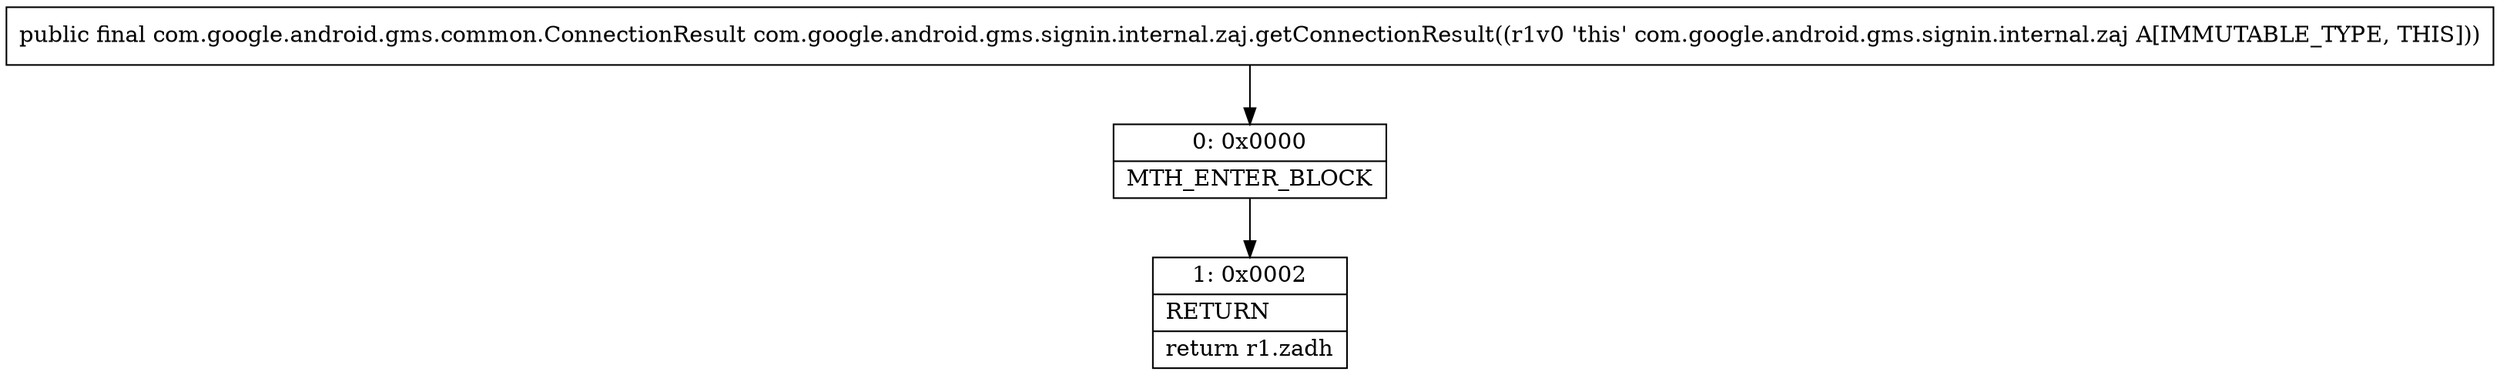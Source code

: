 digraph "CFG forcom.google.android.gms.signin.internal.zaj.getConnectionResult()Lcom\/google\/android\/gms\/common\/ConnectionResult;" {
Node_0 [shape=record,label="{0\:\ 0x0000|MTH_ENTER_BLOCK\l}"];
Node_1 [shape=record,label="{1\:\ 0x0002|RETURN\l|return r1.zadh\l}"];
MethodNode[shape=record,label="{public final com.google.android.gms.common.ConnectionResult com.google.android.gms.signin.internal.zaj.getConnectionResult((r1v0 'this' com.google.android.gms.signin.internal.zaj A[IMMUTABLE_TYPE, THIS])) }"];
MethodNode -> Node_0;
Node_0 -> Node_1;
}

